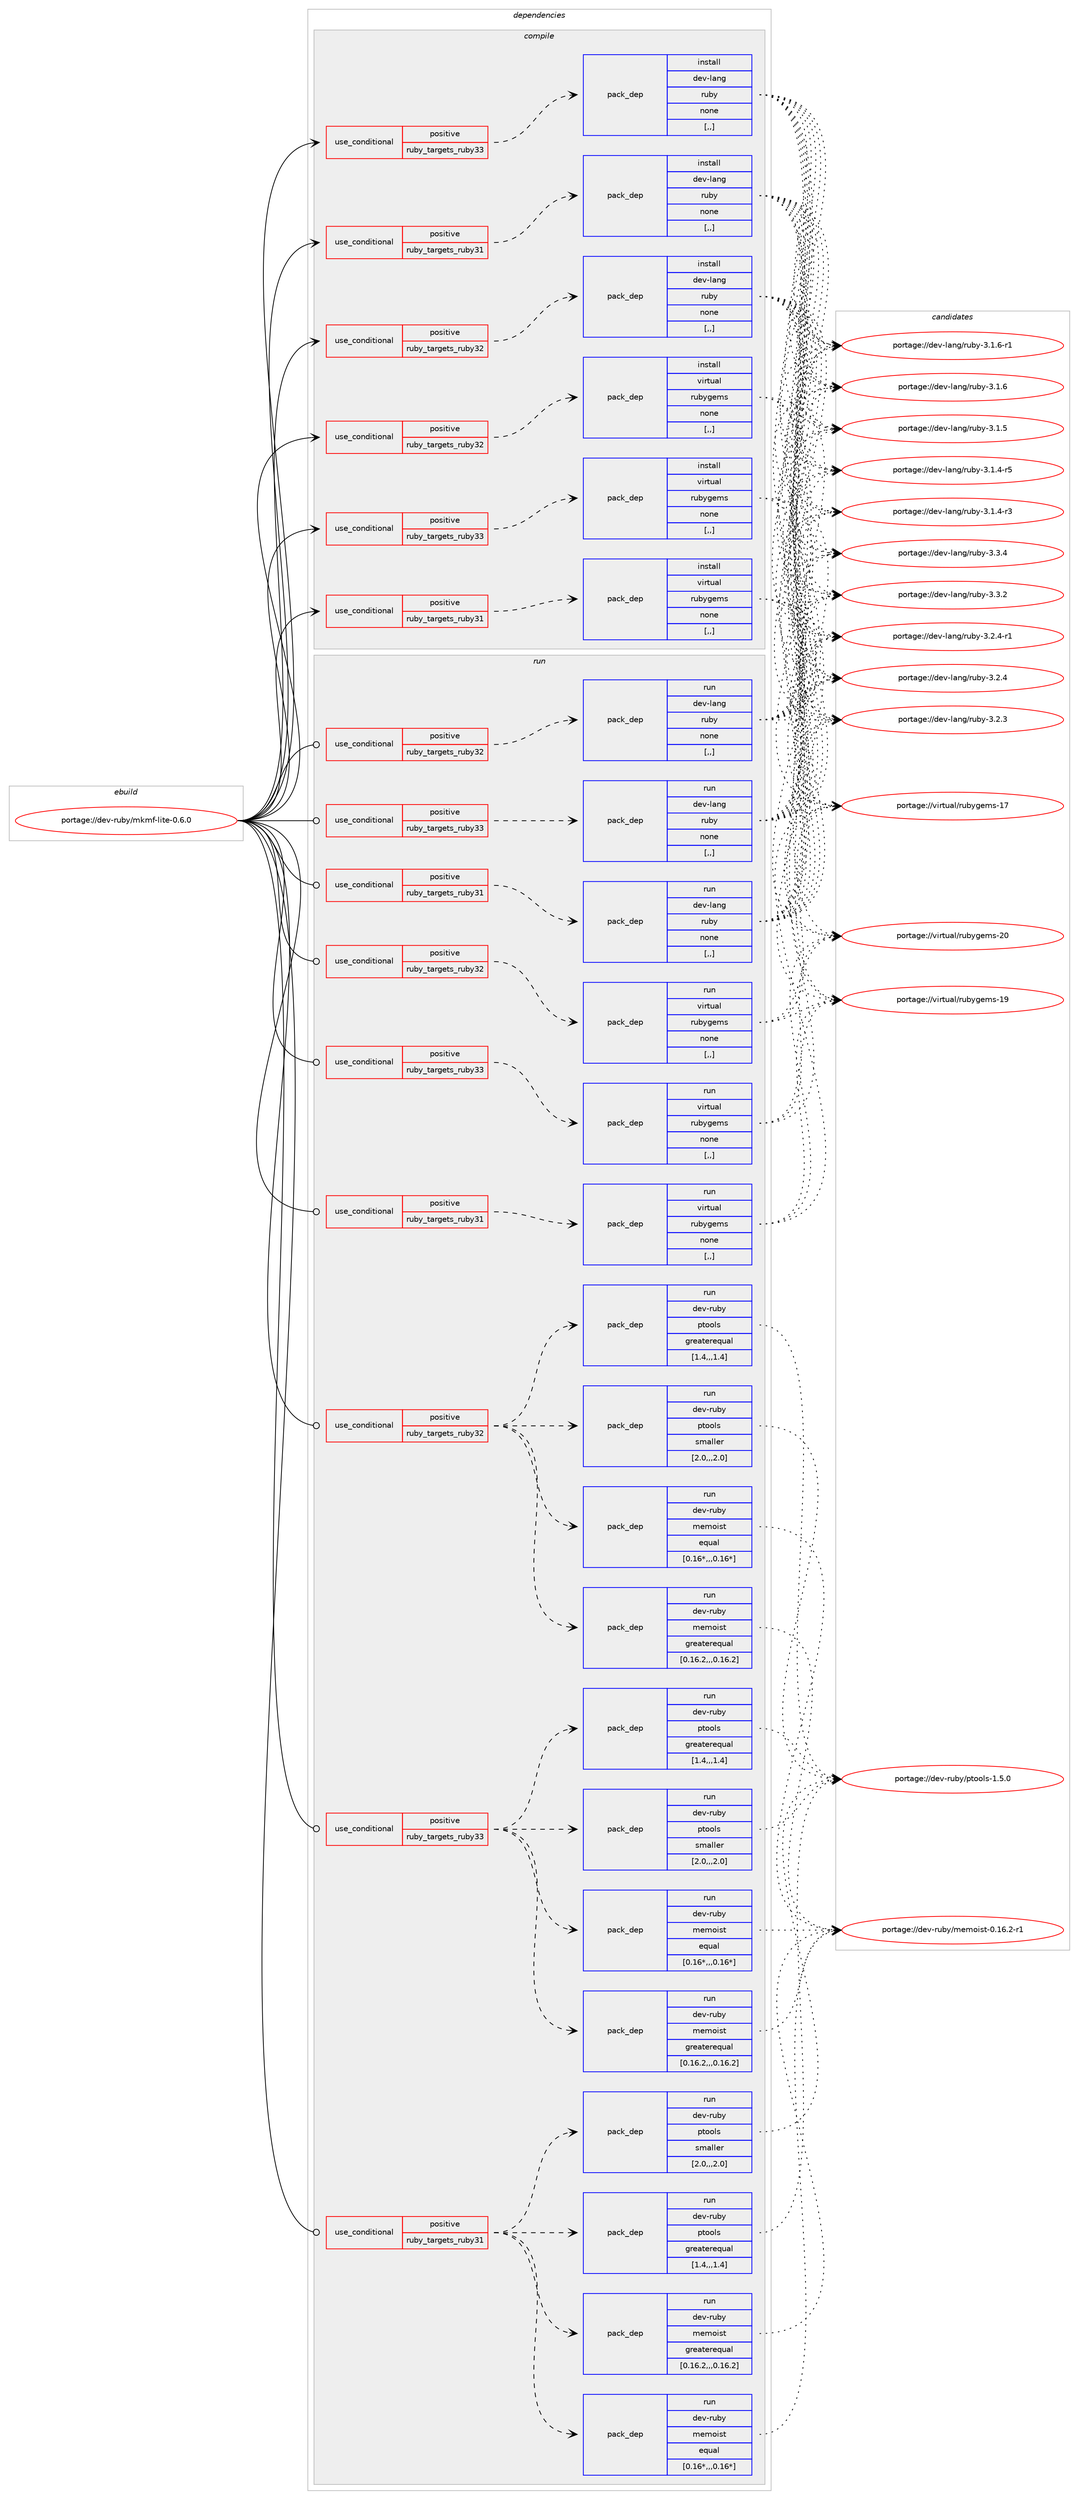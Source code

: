 digraph prolog {

# *************
# Graph options
# *************

newrank=true;
concentrate=true;
compound=true;
graph [rankdir=LR,fontname=Helvetica,fontsize=10,ranksep=1.5];#, ranksep=2.5, nodesep=0.2];
edge  [arrowhead=vee];
node  [fontname=Helvetica,fontsize=10];

# **********
# The ebuild
# **********

subgraph cluster_leftcol {
color=gray;
rank=same;
label=<<i>ebuild</i>>;
id [label="portage://dev-ruby/mkmf-lite-0.6.0", color=red, width=4, href="../dev-ruby/mkmf-lite-0.6.0.svg"];
}

# ****************
# The dependencies
# ****************

subgraph cluster_midcol {
color=gray;
label=<<i>dependencies</i>>;
subgraph cluster_compile {
fillcolor="#eeeeee";
style=filled;
label=<<i>compile</i>>;
subgraph cond50719 {
dependency190036 [label=<<TABLE BORDER="0" CELLBORDER="1" CELLSPACING="0" CELLPADDING="4"><TR><TD ROWSPAN="3" CELLPADDING="10">use_conditional</TD></TR><TR><TD>positive</TD></TR><TR><TD>ruby_targets_ruby31</TD></TR></TABLE>>, shape=none, color=red];
subgraph pack137988 {
dependency190037 [label=<<TABLE BORDER="0" CELLBORDER="1" CELLSPACING="0" CELLPADDING="4" WIDTH="220"><TR><TD ROWSPAN="6" CELLPADDING="30">pack_dep</TD></TR><TR><TD WIDTH="110">install</TD></TR><TR><TD>dev-lang</TD></TR><TR><TD>ruby</TD></TR><TR><TD>none</TD></TR><TR><TD>[,,]</TD></TR></TABLE>>, shape=none, color=blue];
}
dependency190036:e -> dependency190037:w [weight=20,style="dashed",arrowhead="vee"];
}
id:e -> dependency190036:w [weight=20,style="solid",arrowhead="vee"];
subgraph cond50720 {
dependency190038 [label=<<TABLE BORDER="0" CELLBORDER="1" CELLSPACING="0" CELLPADDING="4"><TR><TD ROWSPAN="3" CELLPADDING="10">use_conditional</TD></TR><TR><TD>positive</TD></TR><TR><TD>ruby_targets_ruby31</TD></TR></TABLE>>, shape=none, color=red];
subgraph pack137989 {
dependency190039 [label=<<TABLE BORDER="0" CELLBORDER="1" CELLSPACING="0" CELLPADDING="4" WIDTH="220"><TR><TD ROWSPAN="6" CELLPADDING="30">pack_dep</TD></TR><TR><TD WIDTH="110">install</TD></TR><TR><TD>virtual</TD></TR><TR><TD>rubygems</TD></TR><TR><TD>none</TD></TR><TR><TD>[,,]</TD></TR></TABLE>>, shape=none, color=blue];
}
dependency190038:e -> dependency190039:w [weight=20,style="dashed",arrowhead="vee"];
}
id:e -> dependency190038:w [weight=20,style="solid",arrowhead="vee"];
subgraph cond50721 {
dependency190040 [label=<<TABLE BORDER="0" CELLBORDER="1" CELLSPACING="0" CELLPADDING="4"><TR><TD ROWSPAN="3" CELLPADDING="10">use_conditional</TD></TR><TR><TD>positive</TD></TR><TR><TD>ruby_targets_ruby32</TD></TR></TABLE>>, shape=none, color=red];
subgraph pack137990 {
dependency190041 [label=<<TABLE BORDER="0" CELLBORDER="1" CELLSPACING="0" CELLPADDING="4" WIDTH="220"><TR><TD ROWSPAN="6" CELLPADDING="30">pack_dep</TD></TR><TR><TD WIDTH="110">install</TD></TR><TR><TD>dev-lang</TD></TR><TR><TD>ruby</TD></TR><TR><TD>none</TD></TR><TR><TD>[,,]</TD></TR></TABLE>>, shape=none, color=blue];
}
dependency190040:e -> dependency190041:w [weight=20,style="dashed",arrowhead="vee"];
}
id:e -> dependency190040:w [weight=20,style="solid",arrowhead="vee"];
subgraph cond50722 {
dependency190042 [label=<<TABLE BORDER="0" CELLBORDER="1" CELLSPACING="0" CELLPADDING="4"><TR><TD ROWSPAN="3" CELLPADDING="10">use_conditional</TD></TR><TR><TD>positive</TD></TR><TR><TD>ruby_targets_ruby32</TD></TR></TABLE>>, shape=none, color=red];
subgraph pack137991 {
dependency190043 [label=<<TABLE BORDER="0" CELLBORDER="1" CELLSPACING="0" CELLPADDING="4" WIDTH="220"><TR><TD ROWSPAN="6" CELLPADDING="30">pack_dep</TD></TR><TR><TD WIDTH="110">install</TD></TR><TR><TD>virtual</TD></TR><TR><TD>rubygems</TD></TR><TR><TD>none</TD></TR><TR><TD>[,,]</TD></TR></TABLE>>, shape=none, color=blue];
}
dependency190042:e -> dependency190043:w [weight=20,style="dashed",arrowhead="vee"];
}
id:e -> dependency190042:w [weight=20,style="solid",arrowhead="vee"];
subgraph cond50723 {
dependency190044 [label=<<TABLE BORDER="0" CELLBORDER="1" CELLSPACING="0" CELLPADDING="4"><TR><TD ROWSPAN="3" CELLPADDING="10">use_conditional</TD></TR><TR><TD>positive</TD></TR><TR><TD>ruby_targets_ruby33</TD></TR></TABLE>>, shape=none, color=red];
subgraph pack137992 {
dependency190045 [label=<<TABLE BORDER="0" CELLBORDER="1" CELLSPACING="0" CELLPADDING="4" WIDTH="220"><TR><TD ROWSPAN="6" CELLPADDING="30">pack_dep</TD></TR><TR><TD WIDTH="110">install</TD></TR><TR><TD>dev-lang</TD></TR><TR><TD>ruby</TD></TR><TR><TD>none</TD></TR><TR><TD>[,,]</TD></TR></TABLE>>, shape=none, color=blue];
}
dependency190044:e -> dependency190045:w [weight=20,style="dashed",arrowhead="vee"];
}
id:e -> dependency190044:w [weight=20,style="solid",arrowhead="vee"];
subgraph cond50724 {
dependency190046 [label=<<TABLE BORDER="0" CELLBORDER="1" CELLSPACING="0" CELLPADDING="4"><TR><TD ROWSPAN="3" CELLPADDING="10">use_conditional</TD></TR><TR><TD>positive</TD></TR><TR><TD>ruby_targets_ruby33</TD></TR></TABLE>>, shape=none, color=red];
subgraph pack137993 {
dependency190047 [label=<<TABLE BORDER="0" CELLBORDER="1" CELLSPACING="0" CELLPADDING="4" WIDTH="220"><TR><TD ROWSPAN="6" CELLPADDING="30">pack_dep</TD></TR><TR><TD WIDTH="110">install</TD></TR><TR><TD>virtual</TD></TR><TR><TD>rubygems</TD></TR><TR><TD>none</TD></TR><TR><TD>[,,]</TD></TR></TABLE>>, shape=none, color=blue];
}
dependency190046:e -> dependency190047:w [weight=20,style="dashed",arrowhead="vee"];
}
id:e -> dependency190046:w [weight=20,style="solid",arrowhead="vee"];
}
subgraph cluster_compileandrun {
fillcolor="#eeeeee";
style=filled;
label=<<i>compile and run</i>>;
}
subgraph cluster_run {
fillcolor="#eeeeee";
style=filled;
label=<<i>run</i>>;
subgraph cond50725 {
dependency190048 [label=<<TABLE BORDER="0" CELLBORDER="1" CELLSPACING="0" CELLPADDING="4"><TR><TD ROWSPAN="3" CELLPADDING="10">use_conditional</TD></TR><TR><TD>positive</TD></TR><TR><TD>ruby_targets_ruby31</TD></TR></TABLE>>, shape=none, color=red];
subgraph pack137994 {
dependency190049 [label=<<TABLE BORDER="0" CELLBORDER="1" CELLSPACING="0" CELLPADDING="4" WIDTH="220"><TR><TD ROWSPAN="6" CELLPADDING="30">pack_dep</TD></TR><TR><TD WIDTH="110">run</TD></TR><TR><TD>dev-lang</TD></TR><TR><TD>ruby</TD></TR><TR><TD>none</TD></TR><TR><TD>[,,]</TD></TR></TABLE>>, shape=none, color=blue];
}
dependency190048:e -> dependency190049:w [weight=20,style="dashed",arrowhead="vee"];
}
id:e -> dependency190048:w [weight=20,style="solid",arrowhead="odot"];
subgraph cond50726 {
dependency190050 [label=<<TABLE BORDER="0" CELLBORDER="1" CELLSPACING="0" CELLPADDING="4"><TR><TD ROWSPAN="3" CELLPADDING="10">use_conditional</TD></TR><TR><TD>positive</TD></TR><TR><TD>ruby_targets_ruby31</TD></TR></TABLE>>, shape=none, color=red];
subgraph pack137995 {
dependency190051 [label=<<TABLE BORDER="0" CELLBORDER="1" CELLSPACING="0" CELLPADDING="4" WIDTH="220"><TR><TD ROWSPAN="6" CELLPADDING="30">pack_dep</TD></TR><TR><TD WIDTH="110">run</TD></TR><TR><TD>dev-ruby</TD></TR><TR><TD>memoist</TD></TR><TR><TD>equal</TD></TR><TR><TD>[0.16*,,,0.16*]</TD></TR></TABLE>>, shape=none, color=blue];
}
dependency190050:e -> dependency190051:w [weight=20,style="dashed",arrowhead="vee"];
subgraph pack137996 {
dependency190052 [label=<<TABLE BORDER="0" CELLBORDER="1" CELLSPACING="0" CELLPADDING="4" WIDTH="220"><TR><TD ROWSPAN="6" CELLPADDING="30">pack_dep</TD></TR><TR><TD WIDTH="110">run</TD></TR><TR><TD>dev-ruby</TD></TR><TR><TD>memoist</TD></TR><TR><TD>greaterequal</TD></TR><TR><TD>[0.16.2,,,0.16.2]</TD></TR></TABLE>>, shape=none, color=blue];
}
dependency190050:e -> dependency190052:w [weight=20,style="dashed",arrowhead="vee"];
subgraph pack137997 {
dependency190053 [label=<<TABLE BORDER="0" CELLBORDER="1" CELLSPACING="0" CELLPADDING="4" WIDTH="220"><TR><TD ROWSPAN="6" CELLPADDING="30">pack_dep</TD></TR><TR><TD WIDTH="110">run</TD></TR><TR><TD>dev-ruby</TD></TR><TR><TD>ptools</TD></TR><TR><TD>greaterequal</TD></TR><TR><TD>[1.4,,,1.4]</TD></TR></TABLE>>, shape=none, color=blue];
}
dependency190050:e -> dependency190053:w [weight=20,style="dashed",arrowhead="vee"];
subgraph pack137998 {
dependency190054 [label=<<TABLE BORDER="0" CELLBORDER="1" CELLSPACING="0" CELLPADDING="4" WIDTH="220"><TR><TD ROWSPAN="6" CELLPADDING="30">pack_dep</TD></TR><TR><TD WIDTH="110">run</TD></TR><TR><TD>dev-ruby</TD></TR><TR><TD>ptools</TD></TR><TR><TD>smaller</TD></TR><TR><TD>[2.0,,,2.0]</TD></TR></TABLE>>, shape=none, color=blue];
}
dependency190050:e -> dependency190054:w [weight=20,style="dashed",arrowhead="vee"];
}
id:e -> dependency190050:w [weight=20,style="solid",arrowhead="odot"];
subgraph cond50727 {
dependency190055 [label=<<TABLE BORDER="0" CELLBORDER="1" CELLSPACING="0" CELLPADDING="4"><TR><TD ROWSPAN="3" CELLPADDING="10">use_conditional</TD></TR><TR><TD>positive</TD></TR><TR><TD>ruby_targets_ruby31</TD></TR></TABLE>>, shape=none, color=red];
subgraph pack137999 {
dependency190056 [label=<<TABLE BORDER="0" CELLBORDER="1" CELLSPACING="0" CELLPADDING="4" WIDTH="220"><TR><TD ROWSPAN="6" CELLPADDING="30">pack_dep</TD></TR><TR><TD WIDTH="110">run</TD></TR><TR><TD>virtual</TD></TR><TR><TD>rubygems</TD></TR><TR><TD>none</TD></TR><TR><TD>[,,]</TD></TR></TABLE>>, shape=none, color=blue];
}
dependency190055:e -> dependency190056:w [weight=20,style="dashed",arrowhead="vee"];
}
id:e -> dependency190055:w [weight=20,style="solid",arrowhead="odot"];
subgraph cond50728 {
dependency190057 [label=<<TABLE BORDER="0" CELLBORDER="1" CELLSPACING="0" CELLPADDING="4"><TR><TD ROWSPAN="3" CELLPADDING="10">use_conditional</TD></TR><TR><TD>positive</TD></TR><TR><TD>ruby_targets_ruby32</TD></TR></TABLE>>, shape=none, color=red];
subgraph pack138000 {
dependency190058 [label=<<TABLE BORDER="0" CELLBORDER="1" CELLSPACING="0" CELLPADDING="4" WIDTH="220"><TR><TD ROWSPAN="6" CELLPADDING="30">pack_dep</TD></TR><TR><TD WIDTH="110">run</TD></TR><TR><TD>dev-lang</TD></TR><TR><TD>ruby</TD></TR><TR><TD>none</TD></TR><TR><TD>[,,]</TD></TR></TABLE>>, shape=none, color=blue];
}
dependency190057:e -> dependency190058:w [weight=20,style="dashed",arrowhead="vee"];
}
id:e -> dependency190057:w [weight=20,style="solid",arrowhead="odot"];
subgraph cond50729 {
dependency190059 [label=<<TABLE BORDER="0" CELLBORDER="1" CELLSPACING="0" CELLPADDING="4"><TR><TD ROWSPAN="3" CELLPADDING="10">use_conditional</TD></TR><TR><TD>positive</TD></TR><TR><TD>ruby_targets_ruby32</TD></TR></TABLE>>, shape=none, color=red];
subgraph pack138001 {
dependency190060 [label=<<TABLE BORDER="0" CELLBORDER="1" CELLSPACING="0" CELLPADDING="4" WIDTH="220"><TR><TD ROWSPAN="6" CELLPADDING="30">pack_dep</TD></TR><TR><TD WIDTH="110">run</TD></TR><TR><TD>dev-ruby</TD></TR><TR><TD>memoist</TD></TR><TR><TD>equal</TD></TR><TR><TD>[0.16*,,,0.16*]</TD></TR></TABLE>>, shape=none, color=blue];
}
dependency190059:e -> dependency190060:w [weight=20,style="dashed",arrowhead="vee"];
subgraph pack138002 {
dependency190061 [label=<<TABLE BORDER="0" CELLBORDER="1" CELLSPACING="0" CELLPADDING="4" WIDTH="220"><TR><TD ROWSPAN="6" CELLPADDING="30">pack_dep</TD></TR><TR><TD WIDTH="110">run</TD></TR><TR><TD>dev-ruby</TD></TR><TR><TD>memoist</TD></TR><TR><TD>greaterequal</TD></TR><TR><TD>[0.16.2,,,0.16.2]</TD></TR></TABLE>>, shape=none, color=blue];
}
dependency190059:e -> dependency190061:w [weight=20,style="dashed",arrowhead="vee"];
subgraph pack138003 {
dependency190062 [label=<<TABLE BORDER="0" CELLBORDER="1" CELLSPACING="0" CELLPADDING="4" WIDTH="220"><TR><TD ROWSPAN="6" CELLPADDING="30">pack_dep</TD></TR><TR><TD WIDTH="110">run</TD></TR><TR><TD>dev-ruby</TD></TR><TR><TD>ptools</TD></TR><TR><TD>greaterequal</TD></TR><TR><TD>[1.4,,,1.4]</TD></TR></TABLE>>, shape=none, color=blue];
}
dependency190059:e -> dependency190062:w [weight=20,style="dashed",arrowhead="vee"];
subgraph pack138004 {
dependency190063 [label=<<TABLE BORDER="0" CELLBORDER="1" CELLSPACING="0" CELLPADDING="4" WIDTH="220"><TR><TD ROWSPAN="6" CELLPADDING="30">pack_dep</TD></TR><TR><TD WIDTH="110">run</TD></TR><TR><TD>dev-ruby</TD></TR><TR><TD>ptools</TD></TR><TR><TD>smaller</TD></TR><TR><TD>[2.0,,,2.0]</TD></TR></TABLE>>, shape=none, color=blue];
}
dependency190059:e -> dependency190063:w [weight=20,style="dashed",arrowhead="vee"];
}
id:e -> dependency190059:w [weight=20,style="solid",arrowhead="odot"];
subgraph cond50730 {
dependency190064 [label=<<TABLE BORDER="0" CELLBORDER="1" CELLSPACING="0" CELLPADDING="4"><TR><TD ROWSPAN="3" CELLPADDING="10">use_conditional</TD></TR><TR><TD>positive</TD></TR><TR><TD>ruby_targets_ruby32</TD></TR></TABLE>>, shape=none, color=red];
subgraph pack138005 {
dependency190065 [label=<<TABLE BORDER="0" CELLBORDER="1" CELLSPACING="0" CELLPADDING="4" WIDTH="220"><TR><TD ROWSPAN="6" CELLPADDING="30">pack_dep</TD></TR><TR><TD WIDTH="110">run</TD></TR><TR><TD>virtual</TD></TR><TR><TD>rubygems</TD></TR><TR><TD>none</TD></TR><TR><TD>[,,]</TD></TR></TABLE>>, shape=none, color=blue];
}
dependency190064:e -> dependency190065:w [weight=20,style="dashed",arrowhead="vee"];
}
id:e -> dependency190064:w [weight=20,style="solid",arrowhead="odot"];
subgraph cond50731 {
dependency190066 [label=<<TABLE BORDER="0" CELLBORDER="1" CELLSPACING="0" CELLPADDING="4"><TR><TD ROWSPAN="3" CELLPADDING="10">use_conditional</TD></TR><TR><TD>positive</TD></TR><TR><TD>ruby_targets_ruby33</TD></TR></TABLE>>, shape=none, color=red];
subgraph pack138006 {
dependency190067 [label=<<TABLE BORDER="0" CELLBORDER="1" CELLSPACING="0" CELLPADDING="4" WIDTH="220"><TR><TD ROWSPAN="6" CELLPADDING="30">pack_dep</TD></TR><TR><TD WIDTH="110">run</TD></TR><TR><TD>dev-lang</TD></TR><TR><TD>ruby</TD></TR><TR><TD>none</TD></TR><TR><TD>[,,]</TD></TR></TABLE>>, shape=none, color=blue];
}
dependency190066:e -> dependency190067:w [weight=20,style="dashed",arrowhead="vee"];
}
id:e -> dependency190066:w [weight=20,style="solid",arrowhead="odot"];
subgraph cond50732 {
dependency190068 [label=<<TABLE BORDER="0" CELLBORDER="1" CELLSPACING="0" CELLPADDING="4"><TR><TD ROWSPAN="3" CELLPADDING="10">use_conditional</TD></TR><TR><TD>positive</TD></TR><TR><TD>ruby_targets_ruby33</TD></TR></TABLE>>, shape=none, color=red];
subgraph pack138007 {
dependency190069 [label=<<TABLE BORDER="0" CELLBORDER="1" CELLSPACING="0" CELLPADDING="4" WIDTH="220"><TR><TD ROWSPAN="6" CELLPADDING="30">pack_dep</TD></TR><TR><TD WIDTH="110">run</TD></TR><TR><TD>dev-ruby</TD></TR><TR><TD>memoist</TD></TR><TR><TD>equal</TD></TR><TR><TD>[0.16*,,,0.16*]</TD></TR></TABLE>>, shape=none, color=blue];
}
dependency190068:e -> dependency190069:w [weight=20,style="dashed",arrowhead="vee"];
subgraph pack138008 {
dependency190070 [label=<<TABLE BORDER="0" CELLBORDER="1" CELLSPACING="0" CELLPADDING="4" WIDTH="220"><TR><TD ROWSPAN="6" CELLPADDING="30">pack_dep</TD></TR><TR><TD WIDTH="110">run</TD></TR><TR><TD>dev-ruby</TD></TR><TR><TD>memoist</TD></TR><TR><TD>greaterequal</TD></TR><TR><TD>[0.16.2,,,0.16.2]</TD></TR></TABLE>>, shape=none, color=blue];
}
dependency190068:e -> dependency190070:w [weight=20,style="dashed",arrowhead="vee"];
subgraph pack138009 {
dependency190071 [label=<<TABLE BORDER="0" CELLBORDER="1" CELLSPACING="0" CELLPADDING="4" WIDTH="220"><TR><TD ROWSPAN="6" CELLPADDING="30">pack_dep</TD></TR><TR><TD WIDTH="110">run</TD></TR><TR><TD>dev-ruby</TD></TR><TR><TD>ptools</TD></TR><TR><TD>greaterequal</TD></TR><TR><TD>[1.4,,,1.4]</TD></TR></TABLE>>, shape=none, color=blue];
}
dependency190068:e -> dependency190071:w [weight=20,style="dashed",arrowhead="vee"];
subgraph pack138010 {
dependency190072 [label=<<TABLE BORDER="0" CELLBORDER="1" CELLSPACING="0" CELLPADDING="4" WIDTH="220"><TR><TD ROWSPAN="6" CELLPADDING="30">pack_dep</TD></TR><TR><TD WIDTH="110">run</TD></TR><TR><TD>dev-ruby</TD></TR><TR><TD>ptools</TD></TR><TR><TD>smaller</TD></TR><TR><TD>[2.0,,,2.0]</TD></TR></TABLE>>, shape=none, color=blue];
}
dependency190068:e -> dependency190072:w [weight=20,style="dashed",arrowhead="vee"];
}
id:e -> dependency190068:w [weight=20,style="solid",arrowhead="odot"];
subgraph cond50733 {
dependency190073 [label=<<TABLE BORDER="0" CELLBORDER="1" CELLSPACING="0" CELLPADDING="4"><TR><TD ROWSPAN="3" CELLPADDING="10">use_conditional</TD></TR><TR><TD>positive</TD></TR><TR><TD>ruby_targets_ruby33</TD></TR></TABLE>>, shape=none, color=red];
subgraph pack138011 {
dependency190074 [label=<<TABLE BORDER="0" CELLBORDER="1" CELLSPACING="0" CELLPADDING="4" WIDTH="220"><TR><TD ROWSPAN="6" CELLPADDING="30">pack_dep</TD></TR><TR><TD WIDTH="110">run</TD></TR><TR><TD>virtual</TD></TR><TR><TD>rubygems</TD></TR><TR><TD>none</TD></TR><TR><TD>[,,]</TD></TR></TABLE>>, shape=none, color=blue];
}
dependency190073:e -> dependency190074:w [weight=20,style="dashed",arrowhead="vee"];
}
id:e -> dependency190073:w [weight=20,style="solid",arrowhead="odot"];
}
}

# **************
# The candidates
# **************

subgraph cluster_choices {
rank=same;
color=gray;
label=<<i>candidates</i>>;

subgraph choice137988 {
color=black;
nodesep=1;
choice10010111845108971101034711411798121455146514652 [label="portage://dev-lang/ruby-3.3.4", color=red, width=4,href="../dev-lang/ruby-3.3.4.svg"];
choice10010111845108971101034711411798121455146514650 [label="portage://dev-lang/ruby-3.3.2", color=red, width=4,href="../dev-lang/ruby-3.3.2.svg"];
choice100101118451089711010347114117981214551465046524511449 [label="portage://dev-lang/ruby-3.2.4-r1", color=red, width=4,href="../dev-lang/ruby-3.2.4-r1.svg"];
choice10010111845108971101034711411798121455146504652 [label="portage://dev-lang/ruby-3.2.4", color=red, width=4,href="../dev-lang/ruby-3.2.4.svg"];
choice10010111845108971101034711411798121455146504651 [label="portage://dev-lang/ruby-3.2.3", color=red, width=4,href="../dev-lang/ruby-3.2.3.svg"];
choice100101118451089711010347114117981214551464946544511449 [label="portage://dev-lang/ruby-3.1.6-r1", color=red, width=4,href="../dev-lang/ruby-3.1.6-r1.svg"];
choice10010111845108971101034711411798121455146494654 [label="portage://dev-lang/ruby-3.1.6", color=red, width=4,href="../dev-lang/ruby-3.1.6.svg"];
choice10010111845108971101034711411798121455146494653 [label="portage://dev-lang/ruby-3.1.5", color=red, width=4,href="../dev-lang/ruby-3.1.5.svg"];
choice100101118451089711010347114117981214551464946524511453 [label="portage://dev-lang/ruby-3.1.4-r5", color=red, width=4,href="../dev-lang/ruby-3.1.4-r5.svg"];
choice100101118451089711010347114117981214551464946524511451 [label="portage://dev-lang/ruby-3.1.4-r3", color=red, width=4,href="../dev-lang/ruby-3.1.4-r3.svg"];
dependency190037:e -> choice10010111845108971101034711411798121455146514652:w [style=dotted,weight="100"];
dependency190037:e -> choice10010111845108971101034711411798121455146514650:w [style=dotted,weight="100"];
dependency190037:e -> choice100101118451089711010347114117981214551465046524511449:w [style=dotted,weight="100"];
dependency190037:e -> choice10010111845108971101034711411798121455146504652:w [style=dotted,weight="100"];
dependency190037:e -> choice10010111845108971101034711411798121455146504651:w [style=dotted,weight="100"];
dependency190037:e -> choice100101118451089711010347114117981214551464946544511449:w [style=dotted,weight="100"];
dependency190037:e -> choice10010111845108971101034711411798121455146494654:w [style=dotted,weight="100"];
dependency190037:e -> choice10010111845108971101034711411798121455146494653:w [style=dotted,weight="100"];
dependency190037:e -> choice100101118451089711010347114117981214551464946524511453:w [style=dotted,weight="100"];
dependency190037:e -> choice100101118451089711010347114117981214551464946524511451:w [style=dotted,weight="100"];
}
subgraph choice137989 {
color=black;
nodesep=1;
choice118105114116117971084711411798121103101109115455048 [label="portage://virtual/rubygems-20", color=red, width=4,href="../virtual/rubygems-20.svg"];
choice118105114116117971084711411798121103101109115454957 [label="portage://virtual/rubygems-19", color=red, width=4,href="../virtual/rubygems-19.svg"];
choice118105114116117971084711411798121103101109115454955 [label="portage://virtual/rubygems-17", color=red, width=4,href="../virtual/rubygems-17.svg"];
dependency190039:e -> choice118105114116117971084711411798121103101109115455048:w [style=dotted,weight="100"];
dependency190039:e -> choice118105114116117971084711411798121103101109115454957:w [style=dotted,weight="100"];
dependency190039:e -> choice118105114116117971084711411798121103101109115454955:w [style=dotted,weight="100"];
}
subgraph choice137990 {
color=black;
nodesep=1;
choice10010111845108971101034711411798121455146514652 [label="portage://dev-lang/ruby-3.3.4", color=red, width=4,href="../dev-lang/ruby-3.3.4.svg"];
choice10010111845108971101034711411798121455146514650 [label="portage://dev-lang/ruby-3.3.2", color=red, width=4,href="../dev-lang/ruby-3.3.2.svg"];
choice100101118451089711010347114117981214551465046524511449 [label="portage://dev-lang/ruby-3.2.4-r1", color=red, width=4,href="../dev-lang/ruby-3.2.4-r1.svg"];
choice10010111845108971101034711411798121455146504652 [label="portage://dev-lang/ruby-3.2.4", color=red, width=4,href="../dev-lang/ruby-3.2.4.svg"];
choice10010111845108971101034711411798121455146504651 [label="portage://dev-lang/ruby-3.2.3", color=red, width=4,href="../dev-lang/ruby-3.2.3.svg"];
choice100101118451089711010347114117981214551464946544511449 [label="portage://dev-lang/ruby-3.1.6-r1", color=red, width=4,href="../dev-lang/ruby-3.1.6-r1.svg"];
choice10010111845108971101034711411798121455146494654 [label="portage://dev-lang/ruby-3.1.6", color=red, width=4,href="../dev-lang/ruby-3.1.6.svg"];
choice10010111845108971101034711411798121455146494653 [label="portage://dev-lang/ruby-3.1.5", color=red, width=4,href="../dev-lang/ruby-3.1.5.svg"];
choice100101118451089711010347114117981214551464946524511453 [label="portage://dev-lang/ruby-3.1.4-r5", color=red, width=4,href="../dev-lang/ruby-3.1.4-r5.svg"];
choice100101118451089711010347114117981214551464946524511451 [label="portage://dev-lang/ruby-3.1.4-r3", color=red, width=4,href="../dev-lang/ruby-3.1.4-r3.svg"];
dependency190041:e -> choice10010111845108971101034711411798121455146514652:w [style=dotted,weight="100"];
dependency190041:e -> choice10010111845108971101034711411798121455146514650:w [style=dotted,weight="100"];
dependency190041:e -> choice100101118451089711010347114117981214551465046524511449:w [style=dotted,weight="100"];
dependency190041:e -> choice10010111845108971101034711411798121455146504652:w [style=dotted,weight="100"];
dependency190041:e -> choice10010111845108971101034711411798121455146504651:w [style=dotted,weight="100"];
dependency190041:e -> choice100101118451089711010347114117981214551464946544511449:w [style=dotted,weight="100"];
dependency190041:e -> choice10010111845108971101034711411798121455146494654:w [style=dotted,weight="100"];
dependency190041:e -> choice10010111845108971101034711411798121455146494653:w [style=dotted,weight="100"];
dependency190041:e -> choice100101118451089711010347114117981214551464946524511453:w [style=dotted,weight="100"];
dependency190041:e -> choice100101118451089711010347114117981214551464946524511451:w [style=dotted,weight="100"];
}
subgraph choice137991 {
color=black;
nodesep=1;
choice118105114116117971084711411798121103101109115455048 [label="portage://virtual/rubygems-20", color=red, width=4,href="../virtual/rubygems-20.svg"];
choice118105114116117971084711411798121103101109115454957 [label="portage://virtual/rubygems-19", color=red, width=4,href="../virtual/rubygems-19.svg"];
choice118105114116117971084711411798121103101109115454955 [label="portage://virtual/rubygems-17", color=red, width=4,href="../virtual/rubygems-17.svg"];
dependency190043:e -> choice118105114116117971084711411798121103101109115455048:w [style=dotted,weight="100"];
dependency190043:e -> choice118105114116117971084711411798121103101109115454957:w [style=dotted,weight="100"];
dependency190043:e -> choice118105114116117971084711411798121103101109115454955:w [style=dotted,weight="100"];
}
subgraph choice137992 {
color=black;
nodesep=1;
choice10010111845108971101034711411798121455146514652 [label="portage://dev-lang/ruby-3.3.4", color=red, width=4,href="../dev-lang/ruby-3.3.4.svg"];
choice10010111845108971101034711411798121455146514650 [label="portage://dev-lang/ruby-3.3.2", color=red, width=4,href="../dev-lang/ruby-3.3.2.svg"];
choice100101118451089711010347114117981214551465046524511449 [label="portage://dev-lang/ruby-3.2.4-r1", color=red, width=4,href="../dev-lang/ruby-3.2.4-r1.svg"];
choice10010111845108971101034711411798121455146504652 [label="portage://dev-lang/ruby-3.2.4", color=red, width=4,href="../dev-lang/ruby-3.2.4.svg"];
choice10010111845108971101034711411798121455146504651 [label="portage://dev-lang/ruby-3.2.3", color=red, width=4,href="../dev-lang/ruby-3.2.3.svg"];
choice100101118451089711010347114117981214551464946544511449 [label="portage://dev-lang/ruby-3.1.6-r1", color=red, width=4,href="../dev-lang/ruby-3.1.6-r1.svg"];
choice10010111845108971101034711411798121455146494654 [label="portage://dev-lang/ruby-3.1.6", color=red, width=4,href="../dev-lang/ruby-3.1.6.svg"];
choice10010111845108971101034711411798121455146494653 [label="portage://dev-lang/ruby-3.1.5", color=red, width=4,href="../dev-lang/ruby-3.1.5.svg"];
choice100101118451089711010347114117981214551464946524511453 [label="portage://dev-lang/ruby-3.1.4-r5", color=red, width=4,href="../dev-lang/ruby-3.1.4-r5.svg"];
choice100101118451089711010347114117981214551464946524511451 [label="portage://dev-lang/ruby-3.1.4-r3", color=red, width=4,href="../dev-lang/ruby-3.1.4-r3.svg"];
dependency190045:e -> choice10010111845108971101034711411798121455146514652:w [style=dotted,weight="100"];
dependency190045:e -> choice10010111845108971101034711411798121455146514650:w [style=dotted,weight="100"];
dependency190045:e -> choice100101118451089711010347114117981214551465046524511449:w [style=dotted,weight="100"];
dependency190045:e -> choice10010111845108971101034711411798121455146504652:w [style=dotted,weight="100"];
dependency190045:e -> choice10010111845108971101034711411798121455146504651:w [style=dotted,weight="100"];
dependency190045:e -> choice100101118451089711010347114117981214551464946544511449:w [style=dotted,weight="100"];
dependency190045:e -> choice10010111845108971101034711411798121455146494654:w [style=dotted,weight="100"];
dependency190045:e -> choice10010111845108971101034711411798121455146494653:w [style=dotted,weight="100"];
dependency190045:e -> choice100101118451089711010347114117981214551464946524511453:w [style=dotted,weight="100"];
dependency190045:e -> choice100101118451089711010347114117981214551464946524511451:w [style=dotted,weight="100"];
}
subgraph choice137993 {
color=black;
nodesep=1;
choice118105114116117971084711411798121103101109115455048 [label="portage://virtual/rubygems-20", color=red, width=4,href="../virtual/rubygems-20.svg"];
choice118105114116117971084711411798121103101109115454957 [label="portage://virtual/rubygems-19", color=red, width=4,href="../virtual/rubygems-19.svg"];
choice118105114116117971084711411798121103101109115454955 [label="portage://virtual/rubygems-17", color=red, width=4,href="../virtual/rubygems-17.svg"];
dependency190047:e -> choice118105114116117971084711411798121103101109115455048:w [style=dotted,weight="100"];
dependency190047:e -> choice118105114116117971084711411798121103101109115454957:w [style=dotted,weight="100"];
dependency190047:e -> choice118105114116117971084711411798121103101109115454955:w [style=dotted,weight="100"];
}
subgraph choice137994 {
color=black;
nodesep=1;
choice10010111845108971101034711411798121455146514652 [label="portage://dev-lang/ruby-3.3.4", color=red, width=4,href="../dev-lang/ruby-3.3.4.svg"];
choice10010111845108971101034711411798121455146514650 [label="portage://dev-lang/ruby-3.3.2", color=red, width=4,href="../dev-lang/ruby-3.3.2.svg"];
choice100101118451089711010347114117981214551465046524511449 [label="portage://dev-lang/ruby-3.2.4-r1", color=red, width=4,href="../dev-lang/ruby-3.2.4-r1.svg"];
choice10010111845108971101034711411798121455146504652 [label="portage://dev-lang/ruby-3.2.4", color=red, width=4,href="../dev-lang/ruby-3.2.4.svg"];
choice10010111845108971101034711411798121455146504651 [label="portage://dev-lang/ruby-3.2.3", color=red, width=4,href="../dev-lang/ruby-3.2.3.svg"];
choice100101118451089711010347114117981214551464946544511449 [label="portage://dev-lang/ruby-3.1.6-r1", color=red, width=4,href="../dev-lang/ruby-3.1.6-r1.svg"];
choice10010111845108971101034711411798121455146494654 [label="portage://dev-lang/ruby-3.1.6", color=red, width=4,href="../dev-lang/ruby-3.1.6.svg"];
choice10010111845108971101034711411798121455146494653 [label="portage://dev-lang/ruby-3.1.5", color=red, width=4,href="../dev-lang/ruby-3.1.5.svg"];
choice100101118451089711010347114117981214551464946524511453 [label="portage://dev-lang/ruby-3.1.4-r5", color=red, width=4,href="../dev-lang/ruby-3.1.4-r5.svg"];
choice100101118451089711010347114117981214551464946524511451 [label="portage://dev-lang/ruby-3.1.4-r3", color=red, width=4,href="../dev-lang/ruby-3.1.4-r3.svg"];
dependency190049:e -> choice10010111845108971101034711411798121455146514652:w [style=dotted,weight="100"];
dependency190049:e -> choice10010111845108971101034711411798121455146514650:w [style=dotted,weight="100"];
dependency190049:e -> choice100101118451089711010347114117981214551465046524511449:w [style=dotted,weight="100"];
dependency190049:e -> choice10010111845108971101034711411798121455146504652:w [style=dotted,weight="100"];
dependency190049:e -> choice10010111845108971101034711411798121455146504651:w [style=dotted,weight="100"];
dependency190049:e -> choice100101118451089711010347114117981214551464946544511449:w [style=dotted,weight="100"];
dependency190049:e -> choice10010111845108971101034711411798121455146494654:w [style=dotted,weight="100"];
dependency190049:e -> choice10010111845108971101034711411798121455146494653:w [style=dotted,weight="100"];
dependency190049:e -> choice100101118451089711010347114117981214551464946524511453:w [style=dotted,weight="100"];
dependency190049:e -> choice100101118451089711010347114117981214551464946524511451:w [style=dotted,weight="100"];
}
subgraph choice137995 {
color=black;
nodesep=1;
choice100101118451141179812147109101109111105115116454846495446504511449 [label="portage://dev-ruby/memoist-0.16.2-r1", color=red, width=4,href="../dev-ruby/memoist-0.16.2-r1.svg"];
dependency190051:e -> choice100101118451141179812147109101109111105115116454846495446504511449:w [style=dotted,weight="100"];
}
subgraph choice137996 {
color=black;
nodesep=1;
choice100101118451141179812147109101109111105115116454846495446504511449 [label="portage://dev-ruby/memoist-0.16.2-r1", color=red, width=4,href="../dev-ruby/memoist-0.16.2-r1.svg"];
dependency190052:e -> choice100101118451141179812147109101109111105115116454846495446504511449:w [style=dotted,weight="100"];
}
subgraph choice137997 {
color=black;
nodesep=1;
choice100101118451141179812147112116111111108115454946534648 [label="portage://dev-ruby/ptools-1.5.0", color=red, width=4,href="../dev-ruby/ptools-1.5.0.svg"];
dependency190053:e -> choice100101118451141179812147112116111111108115454946534648:w [style=dotted,weight="100"];
}
subgraph choice137998 {
color=black;
nodesep=1;
choice100101118451141179812147112116111111108115454946534648 [label="portage://dev-ruby/ptools-1.5.0", color=red, width=4,href="../dev-ruby/ptools-1.5.0.svg"];
dependency190054:e -> choice100101118451141179812147112116111111108115454946534648:w [style=dotted,weight="100"];
}
subgraph choice137999 {
color=black;
nodesep=1;
choice118105114116117971084711411798121103101109115455048 [label="portage://virtual/rubygems-20", color=red, width=4,href="../virtual/rubygems-20.svg"];
choice118105114116117971084711411798121103101109115454957 [label="portage://virtual/rubygems-19", color=red, width=4,href="../virtual/rubygems-19.svg"];
choice118105114116117971084711411798121103101109115454955 [label="portage://virtual/rubygems-17", color=red, width=4,href="../virtual/rubygems-17.svg"];
dependency190056:e -> choice118105114116117971084711411798121103101109115455048:w [style=dotted,weight="100"];
dependency190056:e -> choice118105114116117971084711411798121103101109115454957:w [style=dotted,weight="100"];
dependency190056:e -> choice118105114116117971084711411798121103101109115454955:w [style=dotted,weight="100"];
}
subgraph choice138000 {
color=black;
nodesep=1;
choice10010111845108971101034711411798121455146514652 [label="portage://dev-lang/ruby-3.3.4", color=red, width=4,href="../dev-lang/ruby-3.3.4.svg"];
choice10010111845108971101034711411798121455146514650 [label="portage://dev-lang/ruby-3.3.2", color=red, width=4,href="../dev-lang/ruby-3.3.2.svg"];
choice100101118451089711010347114117981214551465046524511449 [label="portage://dev-lang/ruby-3.2.4-r1", color=red, width=4,href="../dev-lang/ruby-3.2.4-r1.svg"];
choice10010111845108971101034711411798121455146504652 [label="portage://dev-lang/ruby-3.2.4", color=red, width=4,href="../dev-lang/ruby-3.2.4.svg"];
choice10010111845108971101034711411798121455146504651 [label="portage://dev-lang/ruby-3.2.3", color=red, width=4,href="../dev-lang/ruby-3.2.3.svg"];
choice100101118451089711010347114117981214551464946544511449 [label="portage://dev-lang/ruby-3.1.6-r1", color=red, width=4,href="../dev-lang/ruby-3.1.6-r1.svg"];
choice10010111845108971101034711411798121455146494654 [label="portage://dev-lang/ruby-3.1.6", color=red, width=4,href="../dev-lang/ruby-3.1.6.svg"];
choice10010111845108971101034711411798121455146494653 [label="portage://dev-lang/ruby-3.1.5", color=red, width=4,href="../dev-lang/ruby-3.1.5.svg"];
choice100101118451089711010347114117981214551464946524511453 [label="portage://dev-lang/ruby-3.1.4-r5", color=red, width=4,href="../dev-lang/ruby-3.1.4-r5.svg"];
choice100101118451089711010347114117981214551464946524511451 [label="portage://dev-lang/ruby-3.1.4-r3", color=red, width=4,href="../dev-lang/ruby-3.1.4-r3.svg"];
dependency190058:e -> choice10010111845108971101034711411798121455146514652:w [style=dotted,weight="100"];
dependency190058:e -> choice10010111845108971101034711411798121455146514650:w [style=dotted,weight="100"];
dependency190058:e -> choice100101118451089711010347114117981214551465046524511449:w [style=dotted,weight="100"];
dependency190058:e -> choice10010111845108971101034711411798121455146504652:w [style=dotted,weight="100"];
dependency190058:e -> choice10010111845108971101034711411798121455146504651:w [style=dotted,weight="100"];
dependency190058:e -> choice100101118451089711010347114117981214551464946544511449:w [style=dotted,weight="100"];
dependency190058:e -> choice10010111845108971101034711411798121455146494654:w [style=dotted,weight="100"];
dependency190058:e -> choice10010111845108971101034711411798121455146494653:w [style=dotted,weight="100"];
dependency190058:e -> choice100101118451089711010347114117981214551464946524511453:w [style=dotted,weight="100"];
dependency190058:e -> choice100101118451089711010347114117981214551464946524511451:w [style=dotted,weight="100"];
}
subgraph choice138001 {
color=black;
nodesep=1;
choice100101118451141179812147109101109111105115116454846495446504511449 [label="portage://dev-ruby/memoist-0.16.2-r1", color=red, width=4,href="../dev-ruby/memoist-0.16.2-r1.svg"];
dependency190060:e -> choice100101118451141179812147109101109111105115116454846495446504511449:w [style=dotted,weight="100"];
}
subgraph choice138002 {
color=black;
nodesep=1;
choice100101118451141179812147109101109111105115116454846495446504511449 [label="portage://dev-ruby/memoist-0.16.2-r1", color=red, width=4,href="../dev-ruby/memoist-0.16.2-r1.svg"];
dependency190061:e -> choice100101118451141179812147109101109111105115116454846495446504511449:w [style=dotted,weight="100"];
}
subgraph choice138003 {
color=black;
nodesep=1;
choice100101118451141179812147112116111111108115454946534648 [label="portage://dev-ruby/ptools-1.5.0", color=red, width=4,href="../dev-ruby/ptools-1.5.0.svg"];
dependency190062:e -> choice100101118451141179812147112116111111108115454946534648:w [style=dotted,weight="100"];
}
subgraph choice138004 {
color=black;
nodesep=1;
choice100101118451141179812147112116111111108115454946534648 [label="portage://dev-ruby/ptools-1.5.0", color=red, width=4,href="../dev-ruby/ptools-1.5.0.svg"];
dependency190063:e -> choice100101118451141179812147112116111111108115454946534648:w [style=dotted,weight="100"];
}
subgraph choice138005 {
color=black;
nodesep=1;
choice118105114116117971084711411798121103101109115455048 [label="portage://virtual/rubygems-20", color=red, width=4,href="../virtual/rubygems-20.svg"];
choice118105114116117971084711411798121103101109115454957 [label="portage://virtual/rubygems-19", color=red, width=4,href="../virtual/rubygems-19.svg"];
choice118105114116117971084711411798121103101109115454955 [label="portage://virtual/rubygems-17", color=red, width=4,href="../virtual/rubygems-17.svg"];
dependency190065:e -> choice118105114116117971084711411798121103101109115455048:w [style=dotted,weight="100"];
dependency190065:e -> choice118105114116117971084711411798121103101109115454957:w [style=dotted,weight="100"];
dependency190065:e -> choice118105114116117971084711411798121103101109115454955:w [style=dotted,weight="100"];
}
subgraph choice138006 {
color=black;
nodesep=1;
choice10010111845108971101034711411798121455146514652 [label="portage://dev-lang/ruby-3.3.4", color=red, width=4,href="../dev-lang/ruby-3.3.4.svg"];
choice10010111845108971101034711411798121455146514650 [label="portage://dev-lang/ruby-3.3.2", color=red, width=4,href="../dev-lang/ruby-3.3.2.svg"];
choice100101118451089711010347114117981214551465046524511449 [label="portage://dev-lang/ruby-3.2.4-r1", color=red, width=4,href="../dev-lang/ruby-3.2.4-r1.svg"];
choice10010111845108971101034711411798121455146504652 [label="portage://dev-lang/ruby-3.2.4", color=red, width=4,href="../dev-lang/ruby-3.2.4.svg"];
choice10010111845108971101034711411798121455146504651 [label="portage://dev-lang/ruby-3.2.3", color=red, width=4,href="../dev-lang/ruby-3.2.3.svg"];
choice100101118451089711010347114117981214551464946544511449 [label="portage://dev-lang/ruby-3.1.6-r1", color=red, width=4,href="../dev-lang/ruby-3.1.6-r1.svg"];
choice10010111845108971101034711411798121455146494654 [label="portage://dev-lang/ruby-3.1.6", color=red, width=4,href="../dev-lang/ruby-3.1.6.svg"];
choice10010111845108971101034711411798121455146494653 [label="portage://dev-lang/ruby-3.1.5", color=red, width=4,href="../dev-lang/ruby-3.1.5.svg"];
choice100101118451089711010347114117981214551464946524511453 [label="portage://dev-lang/ruby-3.1.4-r5", color=red, width=4,href="../dev-lang/ruby-3.1.4-r5.svg"];
choice100101118451089711010347114117981214551464946524511451 [label="portage://dev-lang/ruby-3.1.4-r3", color=red, width=4,href="../dev-lang/ruby-3.1.4-r3.svg"];
dependency190067:e -> choice10010111845108971101034711411798121455146514652:w [style=dotted,weight="100"];
dependency190067:e -> choice10010111845108971101034711411798121455146514650:w [style=dotted,weight="100"];
dependency190067:e -> choice100101118451089711010347114117981214551465046524511449:w [style=dotted,weight="100"];
dependency190067:e -> choice10010111845108971101034711411798121455146504652:w [style=dotted,weight="100"];
dependency190067:e -> choice10010111845108971101034711411798121455146504651:w [style=dotted,weight="100"];
dependency190067:e -> choice100101118451089711010347114117981214551464946544511449:w [style=dotted,weight="100"];
dependency190067:e -> choice10010111845108971101034711411798121455146494654:w [style=dotted,weight="100"];
dependency190067:e -> choice10010111845108971101034711411798121455146494653:w [style=dotted,weight="100"];
dependency190067:e -> choice100101118451089711010347114117981214551464946524511453:w [style=dotted,weight="100"];
dependency190067:e -> choice100101118451089711010347114117981214551464946524511451:w [style=dotted,weight="100"];
}
subgraph choice138007 {
color=black;
nodesep=1;
choice100101118451141179812147109101109111105115116454846495446504511449 [label="portage://dev-ruby/memoist-0.16.2-r1", color=red, width=4,href="../dev-ruby/memoist-0.16.2-r1.svg"];
dependency190069:e -> choice100101118451141179812147109101109111105115116454846495446504511449:w [style=dotted,weight="100"];
}
subgraph choice138008 {
color=black;
nodesep=1;
choice100101118451141179812147109101109111105115116454846495446504511449 [label="portage://dev-ruby/memoist-0.16.2-r1", color=red, width=4,href="../dev-ruby/memoist-0.16.2-r1.svg"];
dependency190070:e -> choice100101118451141179812147109101109111105115116454846495446504511449:w [style=dotted,weight="100"];
}
subgraph choice138009 {
color=black;
nodesep=1;
choice100101118451141179812147112116111111108115454946534648 [label="portage://dev-ruby/ptools-1.5.0", color=red, width=4,href="../dev-ruby/ptools-1.5.0.svg"];
dependency190071:e -> choice100101118451141179812147112116111111108115454946534648:w [style=dotted,weight="100"];
}
subgraph choice138010 {
color=black;
nodesep=1;
choice100101118451141179812147112116111111108115454946534648 [label="portage://dev-ruby/ptools-1.5.0", color=red, width=4,href="../dev-ruby/ptools-1.5.0.svg"];
dependency190072:e -> choice100101118451141179812147112116111111108115454946534648:w [style=dotted,weight="100"];
}
subgraph choice138011 {
color=black;
nodesep=1;
choice118105114116117971084711411798121103101109115455048 [label="portage://virtual/rubygems-20", color=red, width=4,href="../virtual/rubygems-20.svg"];
choice118105114116117971084711411798121103101109115454957 [label="portage://virtual/rubygems-19", color=red, width=4,href="../virtual/rubygems-19.svg"];
choice118105114116117971084711411798121103101109115454955 [label="portage://virtual/rubygems-17", color=red, width=4,href="../virtual/rubygems-17.svg"];
dependency190074:e -> choice118105114116117971084711411798121103101109115455048:w [style=dotted,weight="100"];
dependency190074:e -> choice118105114116117971084711411798121103101109115454957:w [style=dotted,weight="100"];
dependency190074:e -> choice118105114116117971084711411798121103101109115454955:w [style=dotted,weight="100"];
}
}

}
